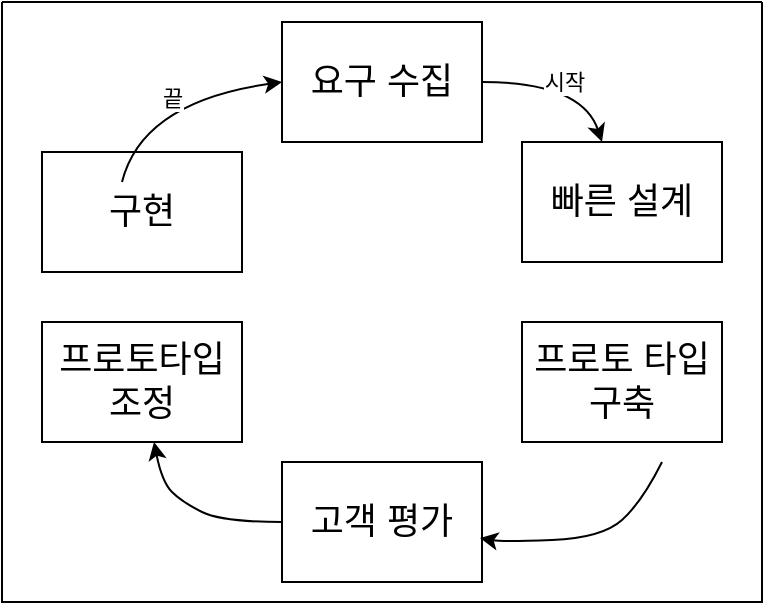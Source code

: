 <mxfile version="21.6.8" type="github">
  <diagram name="페이지-1" id="v46Kw6hZMWN8n9hihEqH">
    <mxGraphModel dx="706" dy="764" grid="1" gridSize="10" guides="1" tooltips="1" connect="1" arrows="1" fold="1" page="1" pageScale="1" pageWidth="827" pageHeight="1169" math="0" shadow="0">
      <root>
        <mxCell id="0" />
        <mxCell id="1" parent="0" />
        <mxCell id="VeEsXfBiNv2vi4JTWARJ-16" value="" style="swimlane;startSize=0;" vertex="1" parent="1">
          <mxGeometry x="170" y="530" width="380" height="300" as="geometry" />
        </mxCell>
        <mxCell id="VeEsXfBiNv2vi4JTWARJ-17" value="&lt;font style=&quot;font-size: 18px;&quot;&gt;요구 수집&lt;/font&gt;" style="rounded=0;whiteSpace=wrap;html=1;" vertex="1" parent="VeEsXfBiNv2vi4JTWARJ-16">
          <mxGeometry x="140" y="10" width="100" height="60" as="geometry" />
        </mxCell>
        <mxCell id="VeEsXfBiNv2vi4JTWARJ-30" value="&lt;font style=&quot;font-size: 18px;&quot;&gt;빠른 설계&lt;/font&gt;" style="rounded=0;whiteSpace=wrap;html=1;" vertex="1" parent="VeEsXfBiNv2vi4JTWARJ-16">
          <mxGeometry x="260" y="70" width="100" height="60" as="geometry" />
        </mxCell>
        <mxCell id="VeEsXfBiNv2vi4JTWARJ-31" value="&lt;font style=&quot;font-size: 18px;&quot;&gt;프로토 타입 구축&lt;/font&gt;" style="rounded=0;whiteSpace=wrap;html=1;" vertex="1" parent="VeEsXfBiNv2vi4JTWARJ-16">
          <mxGeometry x="260" y="160" width="100" height="60" as="geometry" />
        </mxCell>
        <mxCell id="VeEsXfBiNv2vi4JTWARJ-32" value="&lt;font style=&quot;font-size: 18px;&quot;&gt;고객 평가&lt;/font&gt;" style="rounded=0;whiteSpace=wrap;html=1;" vertex="1" parent="VeEsXfBiNv2vi4JTWARJ-16">
          <mxGeometry x="140" y="230" width="100" height="60" as="geometry" />
        </mxCell>
        <mxCell id="VeEsXfBiNv2vi4JTWARJ-33" value="&lt;font style=&quot;font-size: 18px;&quot;&gt;프로토타입 조정&lt;/font&gt;" style="rounded=0;whiteSpace=wrap;html=1;" vertex="1" parent="VeEsXfBiNv2vi4JTWARJ-16">
          <mxGeometry x="20" y="160" width="100" height="60" as="geometry" />
        </mxCell>
        <mxCell id="VeEsXfBiNv2vi4JTWARJ-34" value="&lt;font style=&quot;font-size: 18px;&quot;&gt;구현&lt;/font&gt;" style="rounded=0;whiteSpace=wrap;html=1;" vertex="1" parent="VeEsXfBiNv2vi4JTWARJ-16">
          <mxGeometry x="20" y="75" width="100" height="60" as="geometry" />
        </mxCell>
        <mxCell id="VeEsXfBiNv2vi4JTWARJ-35" value="시작" style="curved=1;endArrow=classic;html=1;rounded=0;" edge="1" parent="VeEsXfBiNv2vi4JTWARJ-16" source="VeEsXfBiNv2vi4JTWARJ-17" target="VeEsXfBiNv2vi4JTWARJ-30">
          <mxGeometry width="50" height="50" relative="1" as="geometry">
            <mxPoint x="260" y="40" as="sourcePoint" />
            <mxPoint x="330" y="90" as="targetPoint" />
            <Array as="points">
              <mxPoint x="290" y="40" />
            </Array>
          </mxGeometry>
        </mxCell>
        <mxCell id="VeEsXfBiNv2vi4JTWARJ-36" value="끝" style="curved=1;endArrow=classic;html=1;rounded=0;" edge="1" parent="VeEsXfBiNv2vi4JTWARJ-16">
          <mxGeometry width="50" height="50" relative="1" as="geometry">
            <mxPoint x="60" y="90" as="sourcePoint" />
            <mxPoint x="140" y="40" as="targetPoint" />
            <Array as="points">
              <mxPoint x="70" y="50" />
            </Array>
          </mxGeometry>
        </mxCell>
        <mxCell id="VeEsXfBiNv2vi4JTWARJ-38" value="" style="curved=1;endArrow=classic;html=1;rounded=0;entryX=0.99;entryY=0.633;entryDx=0;entryDy=0;entryPerimeter=0;" edge="1" parent="VeEsXfBiNv2vi4JTWARJ-16" target="VeEsXfBiNv2vi4JTWARJ-32">
          <mxGeometry width="50" height="50" relative="1" as="geometry">
            <mxPoint x="330" y="230" as="sourcePoint" />
            <mxPoint x="250" y="260" as="targetPoint" />
            <Array as="points">
              <mxPoint x="320" y="250" />
              <mxPoint x="300" y="268" />
              <mxPoint x="250" y="270" />
            </Array>
          </mxGeometry>
        </mxCell>
        <mxCell id="VeEsXfBiNv2vi4JTWARJ-40" value="" style="curved=1;endArrow=classic;html=1;rounded=0;exitX=0;exitY=0.5;exitDx=0;exitDy=0;" edge="1" parent="VeEsXfBiNv2vi4JTWARJ-16" source="VeEsXfBiNv2vi4JTWARJ-32" target="VeEsXfBiNv2vi4JTWARJ-33">
          <mxGeometry width="50" height="50" relative="1" as="geometry">
            <mxPoint x="131" y="230" as="sourcePoint" />
            <mxPoint x="40" y="268" as="targetPoint" />
            <Array as="points">
              <mxPoint x="110" y="260" />
              <mxPoint x="90" y="250" />
              <mxPoint x="80" y="240" />
            </Array>
          </mxGeometry>
        </mxCell>
      </root>
    </mxGraphModel>
  </diagram>
</mxfile>
